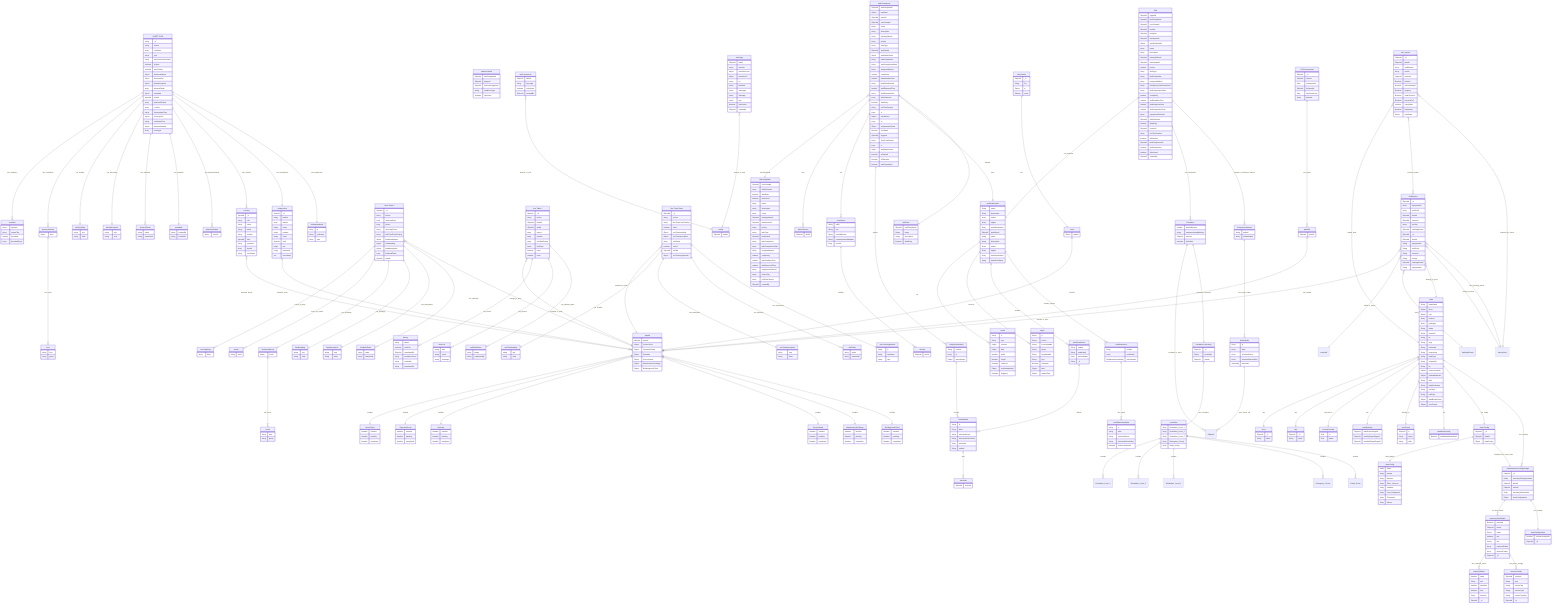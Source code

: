erDiagram
  "ALERT TASK" {
    string _id
    string toUser
    array condition
    string type
    string dueTimeFromPosting
    boolean isOpen
    boolean autoCalling
    object alertescalations
    object alertheading
    object alertdescription
    array alertsubTasks
    object metadata
    objectId plantId
    array attachedTickets
    array ccUsers
    string observationTime
    object primaryUser
    string resolutionFreq
    object alertequipments
    array issuetype
  }
  condition {
    string operator
    string sensorTag
    number threshold
    string thresholdType
  }
  alertescalations {
    object level
  }
  level{
    string time
    string group
  }
  alertheading{
    string eng
    string hindi
  }
  alertdescription {
    string eng
    string hind
  }
  alertsubTasks{
    string name
    string namehindi
  }
  metadata {
    string createdBy
    string createdAt
  }
  ccUsers{
    objectId _id
    string role
    string name
    string email
    string number
    objectId forid
    string password
    array plantId
    string userStatus
  }
  plantId{
    objectId plantId
  }
  primaryUser{
    objectId _id
    string forWho
    array plantId
    string name
    string number
    string email
    objectId forid
    string role
    string password
    null userStatus
  }
  attachedTickets {
    string ticketId
  }
  alertequipments{
    string id
    string nickname
    string type
  }
  "ALERT TASK" ||--o{ condition : has_conditions
  "ALERT TASK" ||--o{ alertescalations : has_escalations
  alertescalations ||--o{ level : has_levels
  "ALERT TASK" ||--|| alertheading : has_heading
  "ALERT TASK" ||--|| alertdescription : has_description
  "ALERT TASK" ||--o{ alertsubTasks : has_subTasks
  "ALERT TASK" ||--|| metadata : has_metadata
  "ALERT TASK" ||--o{ attachedTickets : has_attachedTickets
  "ALERT TASK" ||--o{ ccUsers : has_ccUsers
  ccUsers }o--o{ plantId : assigned_plants
  primaryUser ||--o{ plantId : manages_plant
  "ALERT TASK" ||--|| primaryUser : has_primaryUser
  "ALERT TASK" ||--|| alertequipments : has_equipments

  "Fixed Tasks 1"{
    objectId _id
    string toUser
    array recurringDays
    array weeks
    string recurringTimes
    string dueTimeFromPosting
    object fixedescalations
    object fixedheading
    object fixeddescription
    array fixedsubTasks
    objectId plantId
  }
  recurringDays{
    string days
  }
  weeks{
    string week
  }
  fixedescalations{
    object levels
  }
  levels{
    string time
    string group
  }
  fixedheading{
    string eng
    string hindi
  }
  fixeddescription{
    string eng
    string hindi
  }
  fixedsubTasks{
    string name
    string namehindi
  }
 "Fixed Tasks 1" ||--o{ recurringDays : occurs_on_days
  "Fixed Tasks 1" ||--o{ weeks : occurs_on_weeks
  "Fixed Tasks 1" ||--|| fixedescalations : has_escalation
  fixedescalations ||--o{ levels : has_levels
  "Fixed Tasks 1" ||--|| fixedheading : has_headings
  "Fixed Tasks 1" ||--|| fixeddescription : has_descriptions
  "Fixed Tasks 1" ||--o{ fixedsubTasks : has_subTasks
  "Fixed Tasks 1" }o--|| plantId : belongs_to_plant

  "Live Tasks 1"{
    objectId _id
    string toUser
    ObjectId plantId
    ObjectId taskId
    array history
    array timeline
    array subTaskStatus
    string taskType
    boolean ticket
    number order
  }
  history{
    string status
    boolean overDue
    ObjectId completedBy
    string escalationLevel
    string createdAt
    string completedAt
  }
  timeLine{
    string time
    string event
    string message
  }
  subTaskStatus{
    string status
    string completedBy
  }
  "Live Tasks 1" }o--|| plantId : assigned_to_plant
  "Live Tasks 1" ||--o{ history : has_history
  "Live Tasks 1" ||--o{ timeLine : has_timeline
  "Live Tasks 1" ||--o{ subTaskStatus : has_subtask_status

"One Time Tasks"{
    ObjectId _id
    string toUser
    string dueTimeFromPosting
    boolean ticket
    Object oneTimeheading
    Object oneTimedescription
    Array subTasks
    boolean critical
    ObjectId plantId
    Object oneTimeequipments
}
oneTimeheading{
    string eng
    string hindi
}
oneTimedescription{
    string eng
    string hindi
}
subTasks{
    string name
    string namehindi
}
oneTimeequipments{
    string id
    string nickname
    string type
}
  "One Time Tasks" }o--|| plantId : assigned_to_plant
  "One Time Tasks" ||--|| oneTimeheading : has_heading
  "One Time Tasks" ||--|| oneTimedescription : has_description
  "One Time Tasks" ||--o{ subTasks : has_subTasks
  "One Time Tasks" ||--|| oneTimeequipments : has_equipments

  "obsoleteTasks"{
    ObjectId taskTemplateId 
    ObjectId triggerId 
    ObjectId selectedTriggerIds
    string conditionType
    boolean isDeleted
}

"task-comments"{
    ObjectId taskId
    string message
    boolean isArchived
    ObjectId createdBy
}

"task-logs" {
  ObjectId taskId
  string actionId
  object transitionFrom
  object transitionTo
  string url
  string filename
  string mimetype
  string message
  string type
  boolean isArchived
  ObjectId createdBy
}
"taskId"{
    ObjectId taskId
}
  "task-comments" }o--|| "taskId" : belongs_to_task
  "task-logs" }o--|| "taskId" : belongs_to_task

"task-templates" {

    ObjectId userGroupId
    Array skillsSelected
    boolean dataEntry
    boolean isArchived
    string name
    string description
    string scope
    ObjectId trainingVideoId
    ObjectId attachmentId
    string priority
    string taskType
    ObjectId workflowId
    string taskCompletion
    string taskCompletionState
    string assigneeMethod
    number complexity
    number taskDeadlineTime
    number taskExpectedTime
    string equipmentSelected
    string sensorTag
    string richTextContent
    ObjectId createdBy
}

  "taskComponent" {
    ObjectId taskTemplateId
    Object taskData
    ObjectId assetId
    ObjectId userGroupId
    string name
    string description
    string trainingVideoId
    string priority
    string taskType
    ObjectId workflowId
    object workflowDetails
    string taskCompletion
    string taskCompletionState
    string assigneeMethod
    number complexity
    number taskDeadlineTime
    string taskDeadlineUnit
    number taskExpectedTime
    string taskExpectedUnit
    Array skillsSelected
    boolean dataEntry
    string richTextContent
    array of Object escalations
    array of Object componentActions
    boolean isSubtask
    ObjectId triggerId
    string TaskFormDataId
    array of Object workflowActions
    boolean isDeleted
    boolean isObsolete
    boolean taskCompleted 
  }
  "taskData"{
    ObjectId taskTemplateId
    String name
    String description
    Boolean dataEntry
  }

"workflowDetails"{
    String name
    String description
    Array nodes
    Array edges
    Array workflowActions
}
"nodes"{
    String id
    String type
    Object position
    Object data
    Number width
    Number height
    Boolean Selected
    Object positionAbsolute
    Boolean dragging
}
"edges"{
    String id
    String source
    String sourceHandle
    String target
    String targetHandle
    String type
    Boolean animated
    Object data
    Object markerEnd
}
"workflowActions"{
    String nodeId
    String nodeLabel
    Array actionNodes
    String _id
}
"skillsSelected"{
    ObjectId skillId
}
"escalations"{
    String value
    String unit
    String timeInMinutes
    String communicationMedium
    Array userIds
}
"userIds"{
    ObjectId userId
}

"componentActions"{
    String nodeId
    Array of Object actionNodes
}
"actionNodes"{
    String id
    String label
    String selectedAction
    String selectedActionValue
    Array actionIds
    String nodeId
}
"actionIds"{
    ObjectId actionId
}

 taskComponent }o--|| task-templates : taskTemplateId
  taskComponent ||--o{ skillsSelected : uses
  taskComponent ||--o{ escalations : has
  escalations ||--o{ userIds : includes
  taskComponent ||--o{ componentActions : triggers
  componentActions ||--o{ actionNodes : contains
  actionNodes ||--o{ actionIds : links
  taskComponent ||--|| workflowDetails : uses
  workflowDetails ||--o{ nodes : has
  workflowDetails ||--o{ edges : connects
  workflowDetails ||--o{ workflowActions : includes
  workflowActions ||--o{ actionNodes : defines
  taskComponent ||--|| taskData : embeds

"taskCounts"{
    ObjectId _id
    String For
    Object of Objects count
}
"count"{
    Object plantId
}
"plantId"{
    Object SeniorClient
    Object OperatorGroup
    Object Operator 
    Object ServiceHead
    Object MaintenanceInCharge
    Object BuildingLevelClient
}
"SeniorClient"{
    Number overdue
    Number pending
    Number completed
}
"OperatorGroup"{
    Number overdue
    Number pending
    Number completed
}
"Operator"{
    Number overdue
    Number pending
    Number completed
}
"ServiceHead"{
    Number overdue
    Number pending
    Number completed
}
"MaintenanceInCharge"{
    Number overdue
    Number pending
    Number completed
}
"BuildingLevelClient"{
    Number overdue
    Number pending
    Number completed
}
  taskCounts ||--|| count : has
  count ||--|| plantId : contains
  plantId ||--|| SeniorClient : includes
  plantId ||--|| OperatorGroup : includes
  plantId ||--|| Operator : includes
  plantId ||--|| ServiceHead : includes
  plantId ||--|| MaintenanceInCharge : includes
  plantId ||--|| BuildingLevelClient : includes

   Task {
    ObjectId triggerId
    ObjectId taskTemplateId
    ObjectId userGroupId
    ObjectId assetId
    ObjectId assignee
    ObjectId workspaceId
    Object workflowDetails
    string name
    string description
    ObjectId trainingVideoId
    ObjectId attachmentId
    number priority
    string taskType
    string taskCompletion
    string assigneeMethod
    string emergencyTaskCommonId
    string taskCompletionState
    number complexity
    number taskDeadlineTime
    number taskExpectedTime
    number taskCompletionTime
    string equipmentSelected
    ObjectId skillsSelected
    boolean dataEntry
    ObjectId sensorId
    string richTextContent
    boolean isObsolete
    ObjectId taskComponentId
    boolean taskCompleted
    boolean isArchived
    ObjectId createdBy
  }

  workflowDetails {
    ObjectId workflowId
    string name
    string description
    Array nodes
    Array edges
    Array workflowActions
    string transitionStatus
  }

  workflowAction {
    string nodeId
    string nodeLabel
    WorkflowActionNode[] actionNodes
  }

  workflowActionNode {
    string id
    string label
    string selectedAction
    string selectedActionValue
    boolean actionCompleted
  }

  Escalation {
    number timeInMinutes
    string communicationMedium
    ObjectId userIds
    boolean isNotified
  }

  ComponentActions {
    string nodeId
    Array actionNodes
  }

  ActionNode {
    string id
    string label
    string selectedAction
    string selectedActionValue
    ObjectId[] actionIds
  }

  "Escalation Hierarchy" {
    ObjectId _id
    Object escalation
    ObjectId plantId
  }

  escalation {
    Array Escalation_Level_1
    Array Escalation_Level_2
    Array Escalation_Level_3
    Array Emergency_Group
    Array Email_Group
  }

%% RELATIONSHIPS

  Task ||--|| workflowDetails : has_workflow
  workflowDetails ||--o{ workflowAction : includes_actions
  workflowAction ||--o{ workflowActionNode : has_nodes

  Task ||--o{ Escalation : has_escalations
  Escalation ||--o{ ObjectId : escalates_to_users

  Task ||--o{ ComponentActions : performs_component_actions
  ComponentActions ||--o{ ActionNode : has_action_nodes
  ActionNode ||--o{ ObjectId : uses_action_ids

  "Escalation Hierarchy" ||--|| escalation : has_escalation
  escalation ||--o{ Escalation_Level_1 : includes
  escalation ||--o{ Escalation_Level_2 : includes
  escalation ||--o{ Escalation_Level_3 : includes
  escalation ||--o{ Emergency_Group : includes
  escalation ||--o{ Email_Group : includes

  Escalation ||--|| "Escalation Hierarchy" : references_hierarchy

  HmiButtons {
    ObjectId _id
    string equipmentId
    string hmiPrefix
    ObjectId plantId
    ObjectId sensorId
    string hmiTag
    ObjectId trackingSensor
}

HmiButtons }o--|| plantId : belongs_to_plant
HmiButtons }o--|| sensorId : linked_to_sensor
HmiButtons }o--|| trackingSensor : uses_tracking_sensor

"plant Config"{
    ObjectId _id
    ObjectId plantId
    Object plantConfig
}
"plantConfig"{
    Array Tanks
    Array pumps
    Array Blowers
    Array Other_Sensors
    Array Headers
    Array Core_Equipment
    Array Flowmeter
    Array Valves
}

  PlantInventoryConfigStorage {
    ObjectId _id
    string inventoryCategoryName
    ObjectId plantId
    ObjectId clientId
    Array inventoryItemDetails
    Object formConfiguration
  }

  inventoryItemDetails{
    Boolean checked
    ObjectId itemId
    String name
    Number min
    String unit
    Array expectedValue
    Array sensorsConfig
    ObjectId _id
  }
  expectedValue{
    Number value
    String unit
    Number timeMins
    Number time
    String timeUnit
    ObjectId _id
  }
  sensorsConfig{
    ObjectId sensorId
    String type
    String sensorTag
    String sensorType
    String sensorTypeAbr
    ObjectId _id
  }

  formConfiguration {
    Boolean isFormConfigured
    ObjectId _id
  }
    plant {
        String plantName
        Object client
        Object csm
        Array sensors 
        Array packages
        String status
        String renewOn
        String lat
        String long
        String schematic
        String sensorfreq
        String plantType
        String createdOn
        String tur
        Object serviceProvider
        Object embeddedLinks
        String abbr
        String plantNickname 
        String pubTopic
        String subTopic
        Object dataBreakConfig
        Object userGroup
    }
    client{
        ObjectId _id
        String name
    }
    csm{
        ObjectId _id
        String name
    }
    serviceProvider{
        Null id
        Null name
    }
    dataBreakConfig{
        Boolean sendDataBreakAlerts
    }
    autoEmailing {
        ObjectId dailyReportPageId
        ObjectId weeklyReportPageId
        ObjectId monthlyReportPageId
    }

    userGroup {
        ObjectId id
        string name
        string abbr
    }
     plant ||--|| client : has
  plant ||--|| csm : has
  plant ||--|| serviceProvider : serviced_by
  plant ||--|| autoEmailing : has
  plant ||--|| userGroup : belongs_to
  plant ||--|| dataBreakConfig : has
  plant ||--|| "plant Config" : has_config
  "plant Config" ||--|| plantConfig : config_details
  plant ||--o{ PlantInventoryConfigStorage : has_inventory
  "plant Config" ||--|| PlantInventoryConfigStorage : configured_for_same_plant
  PlantInventoryConfigStorage ||--o{ inventoryItemDetails : has_item_details
  inventoryItemDetails ||--o{ expectedValue : has_expected_values
  inventoryItemDetails ||--o{ sensorsConfig : has_sensor_configs
  PlantInventoryConfigStorage ||--|| formConfiguration : form_settings

SSEConnections {
    ObjectId _id
    ObjectId clientId
    Date connectionId
    ObjectId forAssetId
    Date lastConnected
    Array plantIds
  }
  plantIds{
    ObjectId plantId
  }
  SSEConnections ||--o{ plantIds : has_plants
  plantIds ||--o{ plantId : has_plantId

 hmi_events {
            ObjectId _id
            ObjectId plantId
            Array HmiButtons
            Array events
            ObjectId sensorId
            Boolean initiated
            Boolean acknowledged
            Boolean ongoing
            Boolean underProcess
            Boolean successFull
            Number expiryMins
            Boolean terminated
            String userName
          }
        
          HmiButtons {
            ObjectId _id
            ObjectId plantId
            String equipmentId
            String hmiPrefix
            String sensorId
            String hmitag
            ObjectId trackingSensor
            String equipmentId
          }

          HmiButtons }o--|| plant : belongs_to_plant
          HmiButtons }o--|| sensorLists : linked_to_sensor
          HmiButtons }o--|| sensorLists : uses_tracking_sensor
          hmi_events }o--|| plant : related_plant
          hmi_events }o--o{ HmiButtons : involves_buttons
          hmi_events }o--|| sensorLists : triggered_by_sensor